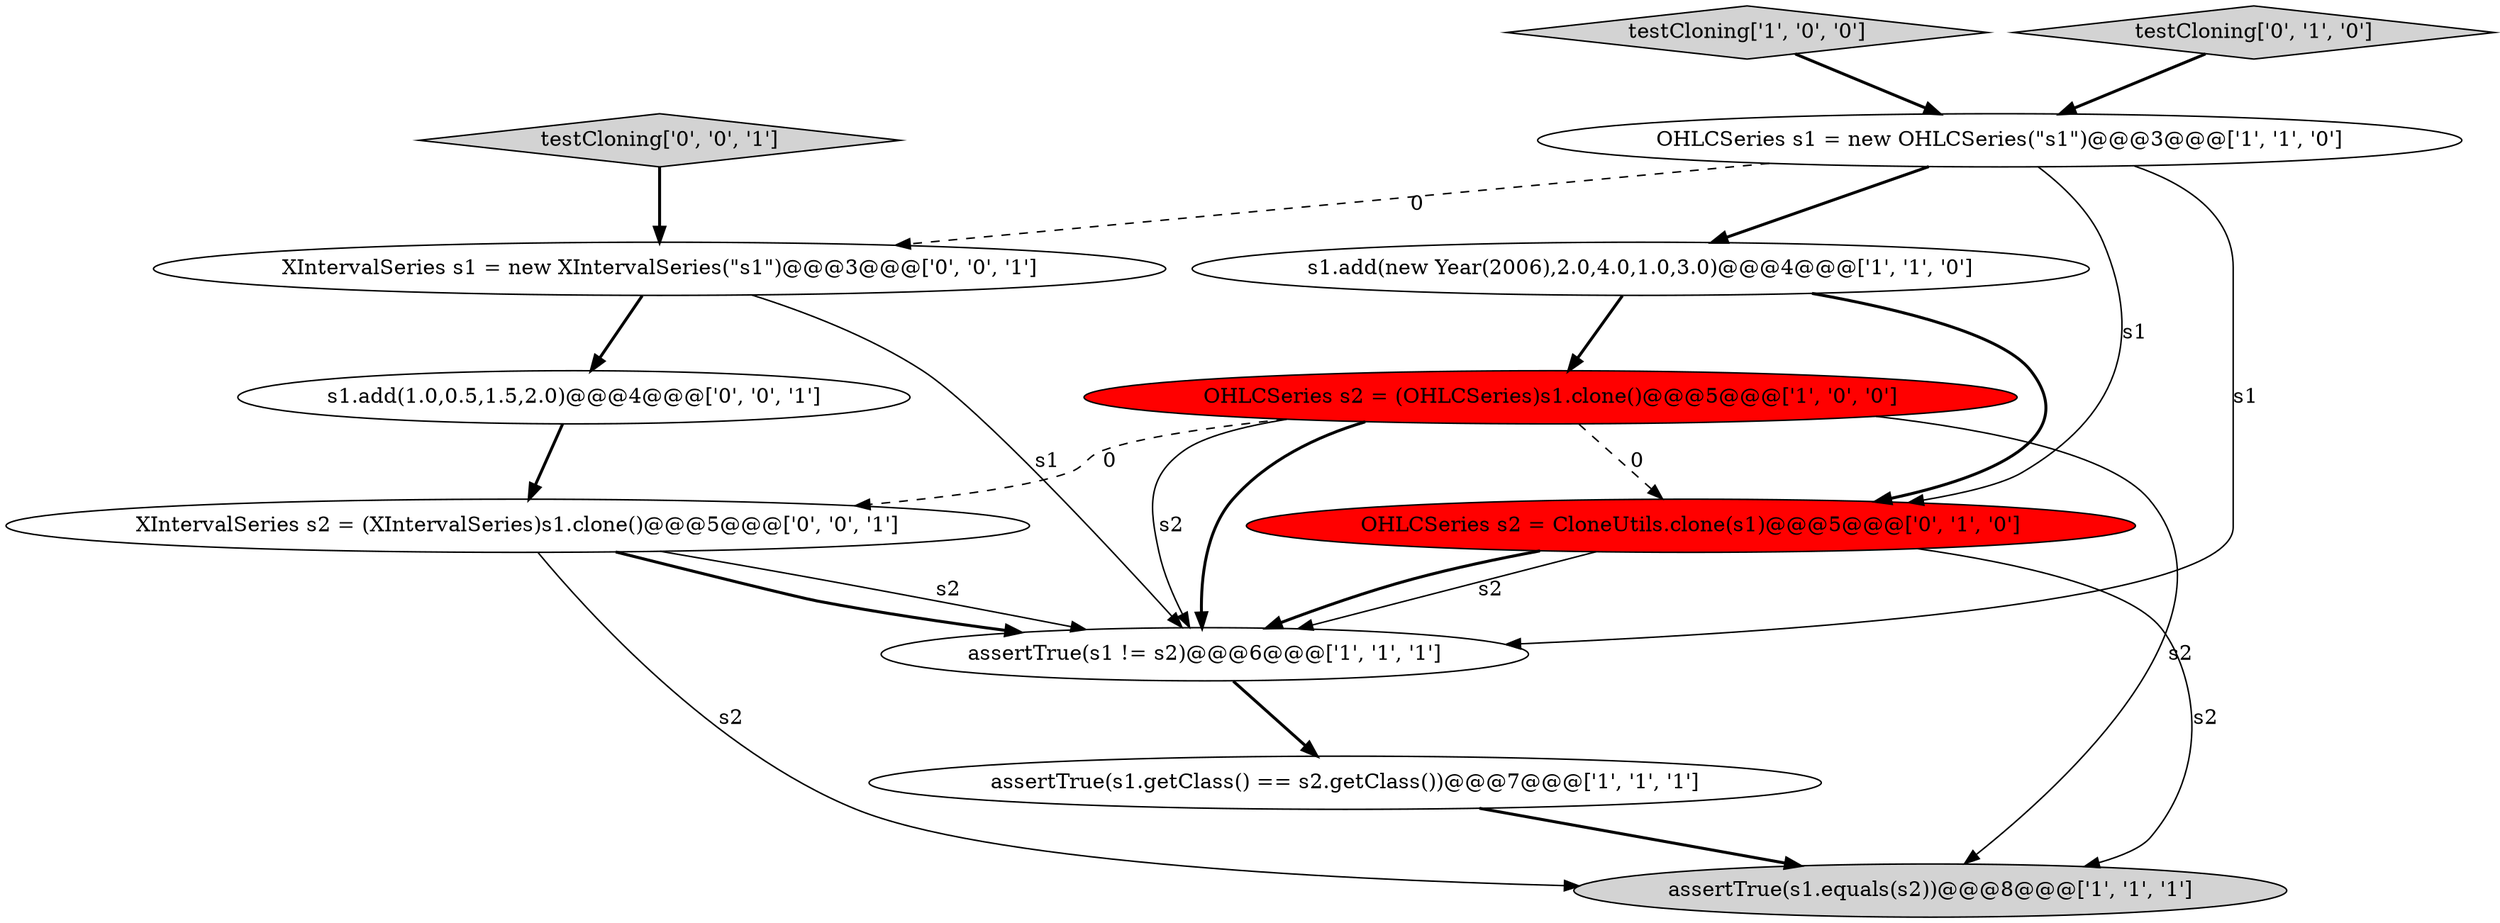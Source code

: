 digraph {
1 [style = filled, label = "OHLCSeries s1 = new OHLCSeries(\"s1\")@@@3@@@['1', '1', '0']", fillcolor = white, shape = ellipse image = "AAA0AAABBB1BBB"];
12 [style = filled, label = "s1.add(1.0,0.5,1.5,2.0)@@@4@@@['0', '0', '1']", fillcolor = white, shape = ellipse image = "AAA0AAABBB3BBB"];
3 [style = filled, label = "assertTrue(s1.getClass() == s2.getClass())@@@7@@@['1', '1', '1']", fillcolor = white, shape = ellipse image = "AAA0AAABBB1BBB"];
10 [style = filled, label = "testCloning['0', '0', '1']", fillcolor = lightgray, shape = diamond image = "AAA0AAABBB3BBB"];
5 [style = filled, label = "assertTrue(s1 != s2)@@@6@@@['1', '1', '1']", fillcolor = white, shape = ellipse image = "AAA0AAABBB1BBB"];
11 [style = filled, label = "XIntervalSeries s1 = new XIntervalSeries(\"s1\")@@@3@@@['0', '0', '1']", fillcolor = white, shape = ellipse image = "AAA0AAABBB3BBB"];
2 [style = filled, label = "testCloning['1', '0', '0']", fillcolor = lightgray, shape = diamond image = "AAA0AAABBB1BBB"];
8 [style = filled, label = "OHLCSeries s2 = CloneUtils.clone(s1)@@@5@@@['0', '1', '0']", fillcolor = red, shape = ellipse image = "AAA1AAABBB2BBB"];
0 [style = filled, label = "assertTrue(s1.equals(s2))@@@8@@@['1', '1', '1']", fillcolor = lightgray, shape = ellipse image = "AAA0AAABBB1BBB"];
4 [style = filled, label = "OHLCSeries s2 = (OHLCSeries)s1.clone()@@@5@@@['1', '0', '0']", fillcolor = red, shape = ellipse image = "AAA1AAABBB1BBB"];
7 [style = filled, label = "testCloning['0', '1', '0']", fillcolor = lightgray, shape = diamond image = "AAA0AAABBB2BBB"];
9 [style = filled, label = "XIntervalSeries s2 = (XIntervalSeries)s1.clone()@@@5@@@['0', '0', '1']", fillcolor = white, shape = ellipse image = "AAA0AAABBB3BBB"];
6 [style = filled, label = "s1.add(new Year(2006),2.0,4.0,1.0,3.0)@@@4@@@['1', '1', '0']", fillcolor = white, shape = ellipse image = "AAA0AAABBB1BBB"];
5->3 [style = bold, label=""];
7->1 [style = bold, label=""];
1->8 [style = solid, label="s1"];
4->0 [style = solid, label="s2"];
2->1 [style = bold, label=""];
8->0 [style = solid, label="s2"];
11->5 [style = solid, label="s1"];
11->12 [style = bold, label=""];
12->9 [style = bold, label=""];
8->5 [style = solid, label="s2"];
3->0 [style = bold, label=""];
9->0 [style = solid, label="s2"];
9->5 [style = solid, label="s2"];
6->4 [style = bold, label=""];
1->5 [style = solid, label="s1"];
4->9 [style = dashed, label="0"];
1->6 [style = bold, label=""];
8->5 [style = bold, label=""];
4->5 [style = solid, label="s2"];
1->11 [style = dashed, label="0"];
6->8 [style = bold, label=""];
4->8 [style = dashed, label="0"];
9->5 [style = bold, label=""];
4->5 [style = bold, label=""];
10->11 [style = bold, label=""];
}

